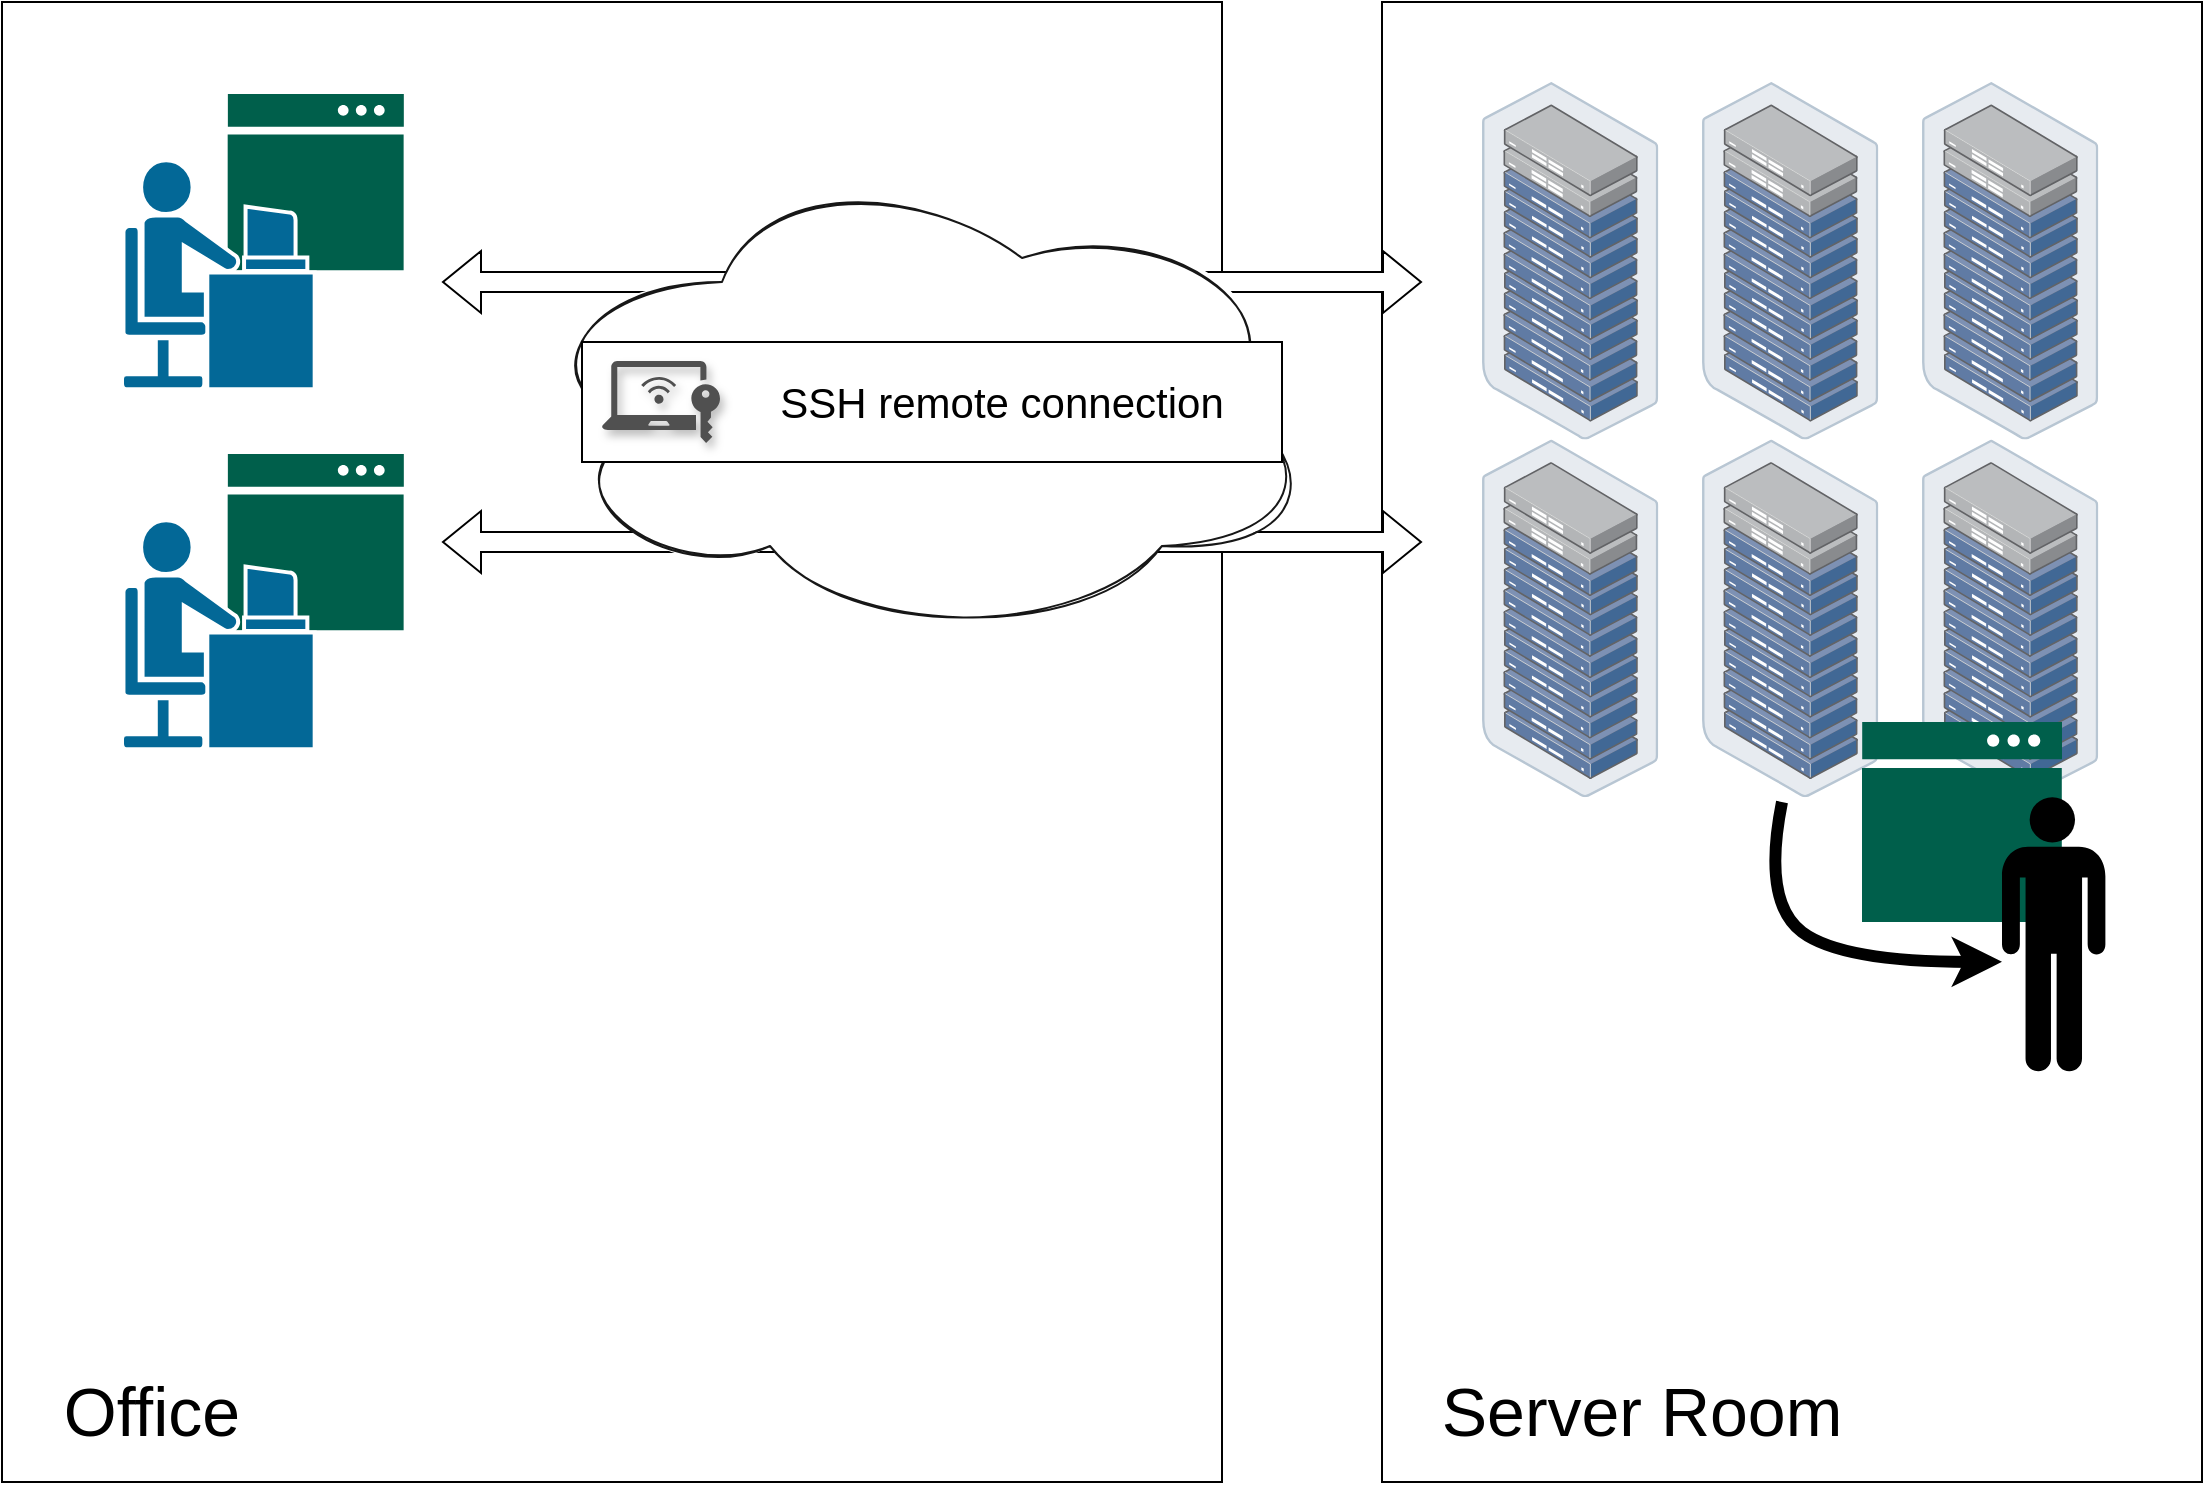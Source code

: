 <mxfile version="20.8.22" type="github">
  <diagram name="페이지-1" id="2jKldEpFqvBZ3NxTpI1q">
    <mxGraphModel dx="1893" dy="934" grid="1" gridSize="10" guides="1" tooltips="1" connect="1" arrows="1" fold="1" page="1" pageScale="1" pageWidth="1169" pageHeight="827" math="0" shadow="0">
      <root>
        <mxCell id="0" />
        <mxCell id="NgrTw1Hf1ZFmr4vW8jG1-8" value="room" style="locked=1;" parent="0" />
        <mxCell id="NgrTw1Hf1ZFmr4vW8jG1-9" value="" style="rounded=0;whiteSpace=wrap;html=1;" vertex="1" parent="NgrTw1Hf1ZFmr4vW8jG1-8">
          <mxGeometry x="720" y="40" width="410" height="740" as="geometry" />
        </mxCell>
        <mxCell id="NgrTw1Hf1ZFmr4vW8jG1-23" value="" style="rounded=0;whiteSpace=wrap;html=1;" vertex="1" parent="NgrTw1Hf1ZFmr4vW8jG1-8">
          <mxGeometry x="30" y="40" width="610" height="740" as="geometry" />
        </mxCell>
        <mxCell id="1" style="locked=1;" parent="0" />
        <mxCell id="NgrTw1Hf1ZFmr4vW8jG1-13" value="" style="group" vertex="1" connectable="0" parent="1">
          <mxGeometry x="770" y="80" width="308.2" height="357.6" as="geometry" />
        </mxCell>
        <mxCell id="NgrTw1Hf1ZFmr4vW8jG1-3" value="" style="points=[];aspect=fixed;html=1;align=center;shadow=0;dashed=0;image;image=img/lib/allied_telesis/storage/Datacenter_Server_Rack_ToR.svg;" vertex="1" parent="NgrTw1Hf1ZFmr4vW8jG1-13">
          <mxGeometry width="88.2" height="178.8" as="geometry" />
        </mxCell>
        <mxCell id="NgrTw1Hf1ZFmr4vW8jG1-4" value="" style="points=[];aspect=fixed;html=1;align=center;shadow=0;dashed=0;image;image=img/lib/allied_telesis/storage/Datacenter_Server_Rack_ToR.svg;" vertex="1" parent="NgrTw1Hf1ZFmr4vW8jG1-13">
          <mxGeometry x="110" width="88.2" height="178.8" as="geometry" />
        </mxCell>
        <mxCell id="NgrTw1Hf1ZFmr4vW8jG1-5" value="" style="points=[];aspect=fixed;html=1;align=center;shadow=0;dashed=0;image;image=img/lib/allied_telesis/storage/Datacenter_Server_Rack_ToR.svg;" vertex="1" parent="NgrTw1Hf1ZFmr4vW8jG1-13">
          <mxGeometry x="220" width="88.2" height="178.8" as="geometry" />
        </mxCell>
        <mxCell id="NgrTw1Hf1ZFmr4vW8jG1-10" value="" style="points=[];aspect=fixed;html=1;align=center;shadow=0;dashed=0;image;image=img/lib/allied_telesis/storage/Datacenter_Server_Rack_ToR.svg;" vertex="1" parent="NgrTw1Hf1ZFmr4vW8jG1-13">
          <mxGeometry y="178.8" width="88.2" height="178.8" as="geometry" />
        </mxCell>
        <mxCell id="NgrTw1Hf1ZFmr4vW8jG1-11" value="" style="points=[];aspect=fixed;html=1;align=center;shadow=0;dashed=0;image;image=img/lib/allied_telesis/storage/Datacenter_Server_Rack_ToR.svg;" vertex="1" parent="NgrTw1Hf1ZFmr4vW8jG1-13">
          <mxGeometry x="110" y="178.8" width="88.2" height="178.8" as="geometry" />
        </mxCell>
        <mxCell id="NgrTw1Hf1ZFmr4vW8jG1-12" value="" style="points=[];aspect=fixed;html=1;align=center;shadow=0;dashed=0;image;image=img/lib/allied_telesis/storage/Datacenter_Server_Rack_ToR.svg;" vertex="1" parent="NgrTw1Hf1ZFmr4vW8jG1-13">
          <mxGeometry x="220" y="178.8" width="88.2" height="178.8" as="geometry" />
        </mxCell>
        <mxCell id="NgrTw1Hf1ZFmr4vW8jG1-7" value="" style="sketch=0;pointerEvents=1;shadow=0;dashed=0;html=1;strokeColor=none;fillColor=#005F4B;labelPosition=center;verticalLabelPosition=bottom;verticalAlign=top;align=center;outlineConnect=0;shape=mxgraph.veeam2.interface_console;" vertex="1" parent="1">
          <mxGeometry x="960" y="400" width="100" height="100" as="geometry" />
        </mxCell>
        <mxCell id="NgrTw1Hf1ZFmr4vW8jG1-14" value="" style="shape=mxgraph.signs.people.man_1;html=1;pointerEvents=1;fillColor=#000000;strokeColor=none;verticalLabelPosition=bottom;verticalAlign=top;align=center;aspect=fixed;" vertex="1" parent="1">
          <mxGeometry x="1030" y="437.6" width="51.72" height="137" as="geometry" />
        </mxCell>
        <mxCell id="NgrTw1Hf1ZFmr4vW8jG1-24" value="" style="group;aspect=fixed;" vertex="1" connectable="0" parent="1">
          <mxGeometry x="90" y="86" width="140.91" height="327.6" as="geometry" />
        </mxCell>
        <mxCell id="NgrTw1Hf1ZFmr4vW8jG1-17" value="" style="group;aspect=fixed;" vertex="1" connectable="0" parent="NgrTw1Hf1ZFmr4vW8jG1-24">
          <mxGeometry y="180" width="140.91" height="147.6" as="geometry" />
        </mxCell>
        <mxCell id="NgrTw1Hf1ZFmr4vW8jG1-16" value="" style="sketch=0;pointerEvents=1;shadow=0;dashed=0;html=1;strokeColor=none;fillColor=#005F4B;labelPosition=center;verticalLabelPosition=bottom;verticalAlign=top;align=center;outlineConnect=0;shape=mxgraph.veeam2.interface_console;" vertex="1" parent="NgrTw1Hf1ZFmr4vW8jG1-17">
          <mxGeometry x="52.841" width="88.069" height="88.067" as="geometry" />
        </mxCell>
        <mxCell id="NgrTw1Hf1ZFmr4vW8jG1-15" value="" style="shape=mxgraph.cisco.people.androgenous_person;html=1;pointerEvents=1;dashed=0;fillColor=#036897;strokeColor=#ffffff;strokeWidth=2;verticalLabelPosition=bottom;verticalAlign=top;align=center;outlineConnect=0;aspect=fixed;" vertex="1" parent="NgrTw1Hf1ZFmr4vW8jG1-17">
          <mxGeometry y="33.113" width="96.336" height="114.487" as="geometry" />
        </mxCell>
        <mxCell id="NgrTw1Hf1ZFmr4vW8jG1-18" value="" style="group;aspect=fixed;" vertex="1" connectable="0" parent="NgrTw1Hf1ZFmr4vW8jG1-24">
          <mxGeometry width="140.91" height="147.6" as="geometry" />
        </mxCell>
        <mxCell id="NgrTw1Hf1ZFmr4vW8jG1-19" value="" style="sketch=0;pointerEvents=1;shadow=0;dashed=0;html=1;strokeColor=none;fillColor=#005F4B;labelPosition=center;verticalLabelPosition=bottom;verticalAlign=top;align=center;outlineConnect=0;shape=mxgraph.veeam2.interface_console;" vertex="1" parent="NgrTw1Hf1ZFmr4vW8jG1-18">
          <mxGeometry x="52.841" width="88.069" height="88.067" as="geometry" />
        </mxCell>
        <mxCell id="NgrTw1Hf1ZFmr4vW8jG1-20" value="" style="shape=mxgraph.cisco.people.androgenous_person;html=1;pointerEvents=1;dashed=0;fillColor=#036897;strokeColor=#ffffff;strokeWidth=2;verticalLabelPosition=bottom;verticalAlign=top;align=center;outlineConnect=0;aspect=fixed;" vertex="1" parent="NgrTw1Hf1ZFmr4vW8jG1-18">
          <mxGeometry y="33.113" width="96.336" height="114.487" as="geometry" />
        </mxCell>
        <mxCell id="NgrTw1Hf1ZFmr4vW8jG1-22" value="line" style="locked=1;" parent="0" />
        <mxCell id="NgrTw1Hf1ZFmr4vW8jG1-31" value="" style="curved=1;endArrow=classic;html=1;rounded=0;fontSize=34;entryX=0;entryY=0.601;entryDx=0;entryDy=0;entryPerimeter=0;strokeWidth=6;" edge="1" parent="NgrTw1Hf1ZFmr4vW8jG1-22" target="NgrTw1Hf1ZFmr4vW8jG1-14">
          <mxGeometry width="50" height="50" relative="1" as="geometry">
            <mxPoint x="920" y="440" as="sourcePoint" />
            <mxPoint x="1210" y="360" as="targetPoint" />
            <Array as="points">
              <mxPoint x="910" y="490" />
              <mxPoint x="950" y="520" />
            </Array>
          </mxGeometry>
        </mxCell>
        <mxCell id="NgrTw1Hf1ZFmr4vW8jG1-33" value="" style="shape=flexArrow;endArrow=classic;startArrow=classic;html=1;rounded=0;strokeWidth=1;fontSize=34;fillColor=default;" edge="1" parent="NgrTw1Hf1ZFmr4vW8jG1-22">
          <mxGeometry width="100" height="100" relative="1" as="geometry">
            <mxPoint x="250" y="310" as="sourcePoint" />
            <mxPoint x="740" y="310" as="targetPoint" />
          </mxGeometry>
        </mxCell>
        <mxCell id="NgrTw1Hf1ZFmr4vW8jG1-34" value="" style="shape=flexArrow;endArrow=classic;startArrow=classic;html=1;rounded=0;strokeWidth=1;fontSize=34;fillColor=default;" edge="1" parent="NgrTw1Hf1ZFmr4vW8jG1-22">
          <mxGeometry width="100" height="100" relative="1" as="geometry">
            <mxPoint x="250" y="180" as="sourcePoint" />
            <mxPoint x="740" y="180" as="targetPoint" />
          </mxGeometry>
        </mxCell>
        <mxCell id="NgrTw1Hf1ZFmr4vW8jG1-44" value="" style="ellipse;shape=cloud;whiteSpace=wrap;html=1;shadow=0;labelBorderColor=none;strokeColor=#171717;fontSize=21;sketch=1;curveFitting=1;jiggle=2;" vertex="1" parent="NgrTw1Hf1ZFmr4vW8jG1-22">
          <mxGeometry x="290" y="120" width="400" height="240" as="geometry" />
        </mxCell>
        <mxCell id="NgrTw1Hf1ZFmr4vW8jG1-21" value="text" style="locked=1;" parent="0" />
        <mxCell id="NgrTw1Hf1ZFmr4vW8jG1-25" value="&lt;font style=&quot;font-size: 34px;&quot;&gt;Server Room&lt;/font&gt;" style="text;html=1;strokeColor=none;fillColor=none;align=center;verticalAlign=middle;whiteSpace=wrap;rounded=0;" vertex="1" parent="NgrTw1Hf1ZFmr4vW8jG1-21">
          <mxGeometry x="720" y="710" width="260" height="70" as="geometry" />
        </mxCell>
        <mxCell id="NgrTw1Hf1ZFmr4vW8jG1-26" value="&lt;font style=&quot;font-size: 34px;&quot;&gt;Office&lt;/font&gt;" style="text;html=1;strokeColor=none;fillColor=none;align=center;verticalAlign=middle;whiteSpace=wrap;rounded=0;" vertex="1" parent="NgrTw1Hf1ZFmr4vW8jG1-21">
          <mxGeometry x="30" y="710" width="150" height="70" as="geometry" />
        </mxCell>
        <mxCell id="NgrTw1Hf1ZFmr4vW8jG1-40" value="" style="group" vertex="1" connectable="0" parent="NgrTw1Hf1ZFmr4vW8jG1-21">
          <mxGeometry x="320" y="210" width="350" height="60" as="geometry" />
        </mxCell>
        <mxCell id="NgrTw1Hf1ZFmr4vW8jG1-41" value="" style="rounded=0;whiteSpace=wrap;html=1;fontSize=34;align=center;verticalAlign=middle;horizontal=1;" vertex="1" parent="NgrTw1Hf1ZFmr4vW8jG1-40">
          <mxGeometry width="350" height="60" as="geometry" />
        </mxCell>
        <mxCell id="NgrTw1Hf1ZFmr4vW8jG1-42" value="" style="sketch=0;pointerEvents=1;shadow=1;dashed=0;html=1;strokeColor=none;fillColor=#505050;labelPosition=center;verticalLabelPosition=bottom;verticalAlign=top;outlineConnect=0;align=center;shape=mxgraph.office.concepts.remote_access;fontSize=21;labelBorderColor=none;perimeterSpacing=4;" vertex="1" parent="NgrTw1Hf1ZFmr4vW8jG1-40">
          <mxGeometry x="10" y="9.5" width="59" height="41" as="geometry" />
        </mxCell>
        <mxCell id="NgrTw1Hf1ZFmr4vW8jG1-43" value="SSH remote connection" style="text;html=1;strokeColor=none;fillColor=none;align=center;verticalAlign=middle;whiteSpace=wrap;rounded=0;fontSize=21;" vertex="1" parent="NgrTw1Hf1ZFmr4vW8jG1-40">
          <mxGeometry x="90" y="15" width="240" height="30" as="geometry" />
        </mxCell>
      </root>
    </mxGraphModel>
  </diagram>
</mxfile>
